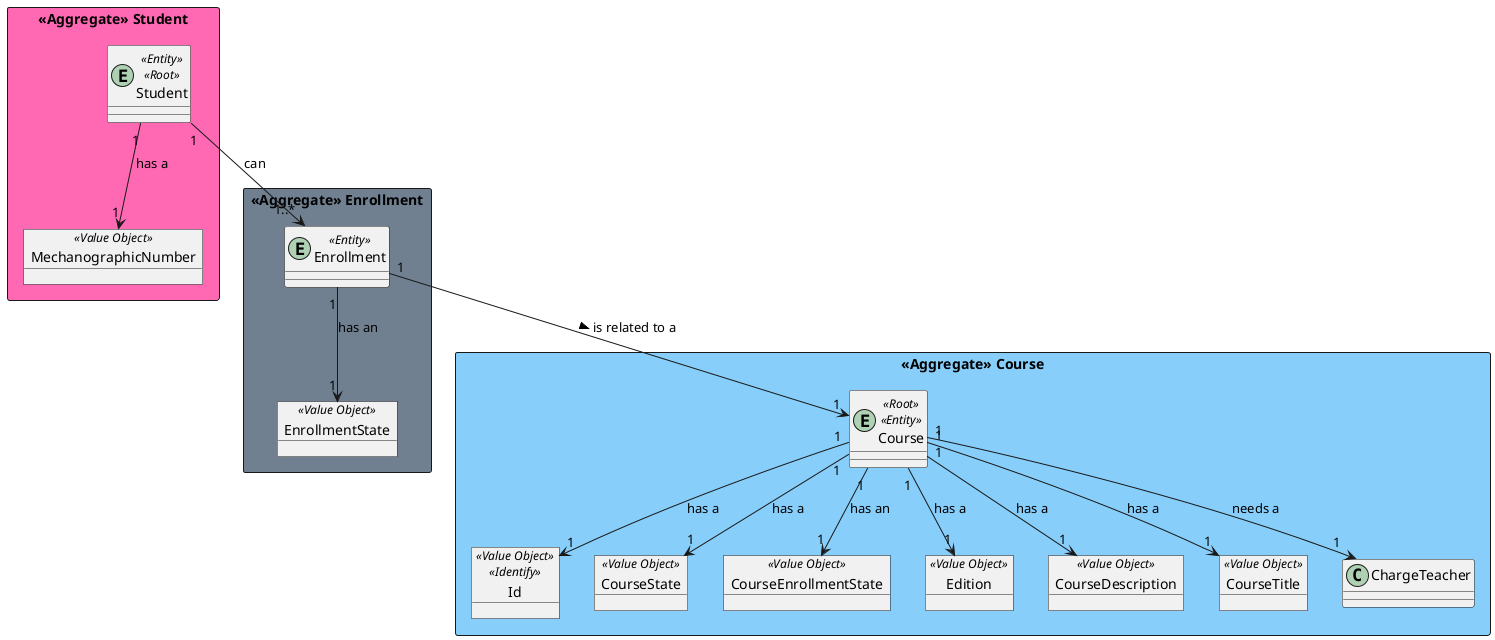 @startuml
rectangle "<<Aggregate>> Student" #hotpink{

    entity Student<<Entity>><<Root>>
    object MechanographicNumber<<Value Object>>
    Student "1" -->"1"MechanographicNumber: has a
}

rectangle "<<Aggregate>> Enrollment" #slategrey {

    entity Enrollment<<Entity>>
    object EnrollmentState<<Value Object>>

     Enrollment"1"-->"1"EnrollmentState : has an
}
rectangle "<<Aggregate>> Course" #lightskyblue{

    entity Course<<Root>><<Entity>>
    object Id<<Value Object>><<Identify>>
    object CourseState<<Value Object>>
    object CourseEnrollmentState <<Value Object>>
    object Edition <<Value Object>>
    object CourseDescription <<Value Object>>
    object CourseTitle <<Value Object>>

    Course"1" --> "1"CourseTitle: has a
    Course"1" --> "1"Id : has a
    Course"1" --> "1"CourseDescription : has a
    Course"1"-->"1"CourseState : has a
    Course"1"-->"1"CourseEnrollmentState: has an
    Course"1" -->"1"Edition : has a
    Course"1" -->"1"ChargeTeacher: needs a
}
Student "1"-->"1..*" Enrollment: can
Enrollment "1"-->"1" Course : is related to a >
@enduml